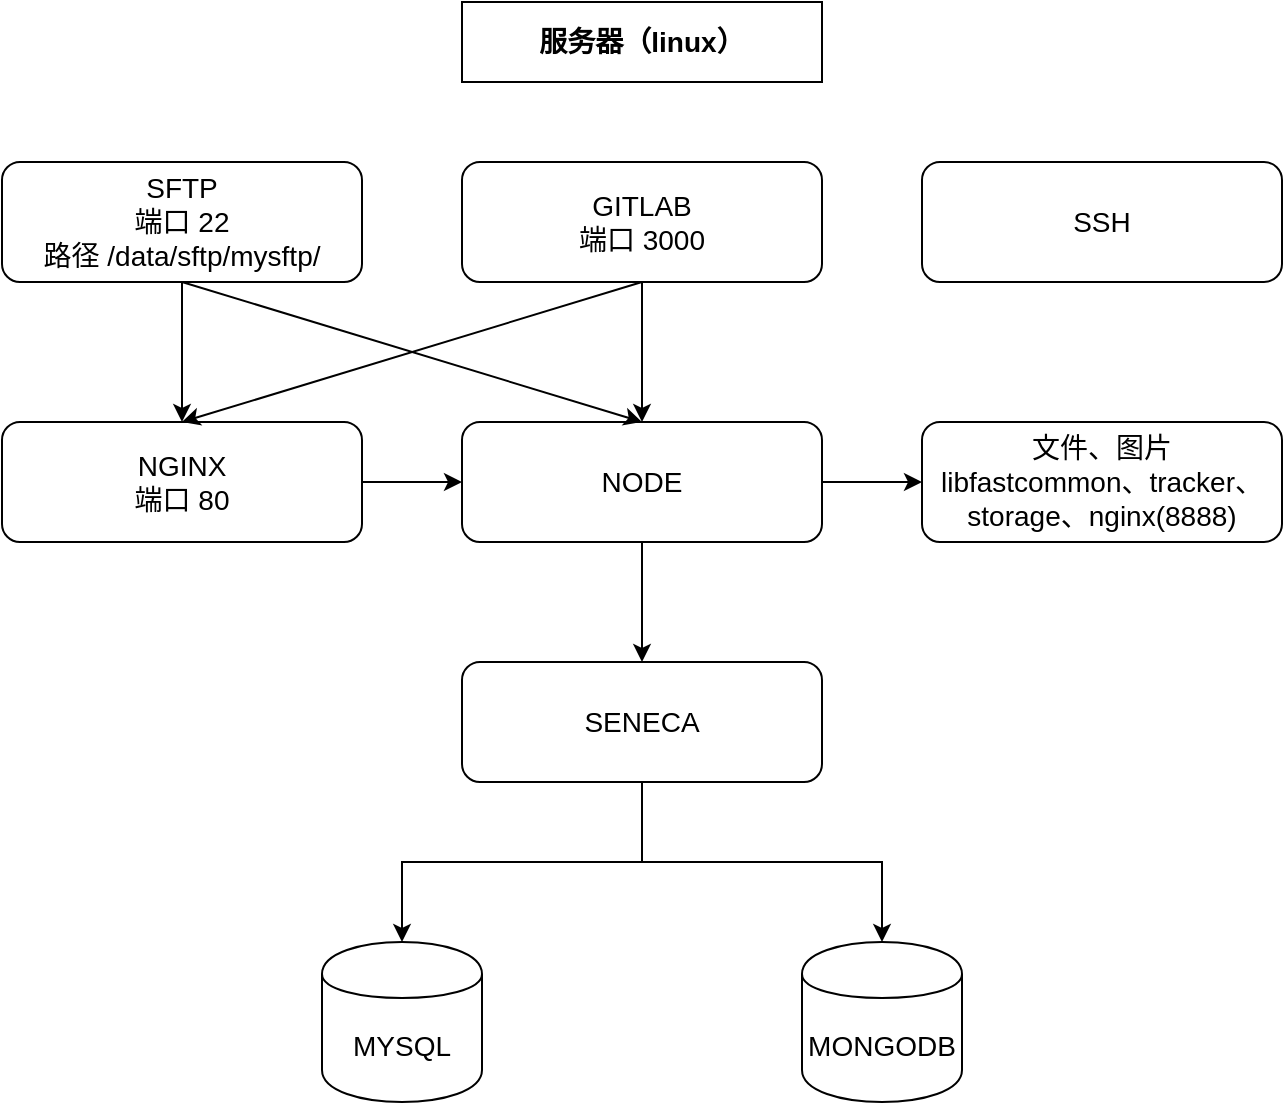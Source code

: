 <mxfile version="11.1.4" type="github"><diagram id="VRQW3Jt0eaMa1CC4UobA" name="Page-1"><mxGraphModel dx="901" dy="631" grid="1" gridSize="10" guides="1" tooltips="1" connect="1" arrows="1" fold="1" page="1" pageScale="1" pageWidth="827" pageHeight="1169" math="0" shadow="0"><root><mxCell id="0"/><mxCell id="1" parent="0"/><mxCell id="4vmc7MduP0g42sPAPMOg-2" value="服务器（linux）" style="rounded=0;whiteSpace=wrap;html=1;fontStyle=1;fontSize=14;" parent="1" vertex="1"><mxGeometry x="300" y="20" width="180" height="40" as="geometry"/></mxCell><mxCell id="4vmc7MduP0g42sPAPMOg-4" value="文件、图片&#10;libfastcommon、tracker、&#10;storage、nginx(8888)" style="rounded=1;whiteSpace=wrap;strokeWidth=1;fontSize=14;fontStyle=0;fontFamily=Helvetica;verticalAlign=middle;horizontal=1;spacing=0;" parent="1" vertex="1"><mxGeometry x="530" y="230" width="180" height="60" as="geometry"/></mxCell><mxCell id="yCcydIhPeO00OU6VGQBU-1" value="SFTP&#10;端口 22&#10;路径 /data/sftp/mysftp/" style="rounded=1;whiteSpace=wrap;strokeWidth=1;fontSize=14;fontStyle=0;fontFamily=Helvetica;verticalAlign=middle;horizontal=1;spacing=0;" vertex="1" parent="1"><mxGeometry x="70" y="100" width="180" height="60" as="geometry"/></mxCell><mxCell id="yCcydIhPeO00OU6VGQBU-22" style="edgeStyle=orthogonalEdgeStyle;rounded=0;orthogonalLoop=1;jettySize=auto;html=1;exitX=1;exitY=0.5;exitDx=0;exitDy=0;entryX=0;entryY=0.5;entryDx=0;entryDy=0;fontFamily=Helvetica;fontSize=14;" edge="1" parent="1" source="yCcydIhPeO00OU6VGQBU-2" target="4vmc7MduP0g42sPAPMOg-4"><mxGeometry relative="1" as="geometry"/></mxCell><mxCell id="yCcydIhPeO00OU6VGQBU-26" style="edgeStyle=orthogonalEdgeStyle;rounded=0;orthogonalLoop=1;jettySize=auto;html=1;exitX=0.5;exitY=1;exitDx=0;exitDy=0;entryX=0.5;entryY=0;entryDx=0;entryDy=0;fontFamily=Helvetica;fontSize=14;" edge="1" parent="1" source="yCcydIhPeO00OU6VGQBU-2" target="yCcydIhPeO00OU6VGQBU-23"><mxGeometry relative="1" as="geometry"/></mxCell><mxCell id="yCcydIhPeO00OU6VGQBU-2" value="NODE" style="rounded=1;whiteSpace=wrap;strokeWidth=1;fontSize=14;fontStyle=0;fontFamily=Helvetica;verticalAlign=middle;horizontal=1;spacing=0;" vertex="1" parent="1"><mxGeometry x="300" y="230" width="180" height="60" as="geometry"/></mxCell><mxCell id="yCcydIhPeO00OU6VGQBU-19" style="edgeStyle=orthogonalEdgeStyle;rounded=0;orthogonalLoop=1;jettySize=auto;html=1;entryX=0.5;entryY=0;entryDx=0;entryDy=0;fontFamily=Helvetica;fontSize=14;" edge="1" parent="1" source="yCcydIhPeO00OU6VGQBU-3" target="yCcydIhPeO00OU6VGQBU-2"><mxGeometry relative="1" as="geometry"/></mxCell><mxCell id="yCcydIhPeO00OU6VGQBU-3" value="GITLAB&#10;端口 3000" style="rounded=1;whiteSpace=wrap;strokeWidth=1;fontSize=14;fontStyle=0;fontFamily=Helvetica;verticalAlign=middle;horizontal=1;spacing=0;" vertex="1" parent="1"><mxGeometry x="300" y="100" width="180" height="60" as="geometry"/></mxCell><mxCell id="yCcydIhPeO00OU6VGQBU-25" style="edgeStyle=orthogonalEdgeStyle;rounded=0;orthogonalLoop=1;jettySize=auto;html=1;exitX=1;exitY=0.5;exitDx=0;exitDy=0;entryX=0;entryY=0.5;entryDx=0;entryDy=0;fontFamily=Helvetica;fontSize=14;" edge="1" parent="1" source="yCcydIhPeO00OU6VGQBU-5" target="yCcydIhPeO00OU6VGQBU-2"><mxGeometry relative="1" as="geometry"/></mxCell><mxCell id="yCcydIhPeO00OU6VGQBU-5" value="NGINX&#10;端口 80" style="rounded=1;whiteSpace=wrap;strokeWidth=1;fontSize=14;fontStyle=0;fontFamily=Helvetica;verticalAlign=middle;horizontal=1;spacing=0;" vertex="1" parent="1"><mxGeometry x="70" y="230" width="180" height="60" as="geometry"/></mxCell><mxCell id="yCcydIhPeO00OU6VGQBU-16" value="" style="endArrow=classic;html=1;fontFamily=Helvetica;fontSize=14;exitX=0.5;exitY=1;exitDx=0;exitDy=0;entryX=0.5;entryY=0;entryDx=0;entryDy=0;" edge="1" parent="1" source="yCcydIhPeO00OU6VGQBU-1" target="yCcydIhPeO00OU6VGQBU-5"><mxGeometry width="50" height="50" relative="1" as="geometry"><mxPoint x="70" y="420" as="sourcePoint"/><mxPoint x="120" y="370" as="targetPoint"/></mxGeometry></mxCell><mxCell id="yCcydIhPeO00OU6VGQBU-18" value="" style="endArrow=classic;html=1;fontFamily=Helvetica;fontSize=14;exitX=0.5;exitY=1;exitDx=0;exitDy=0;entryX=0.5;entryY=0;entryDx=0;entryDy=0;" edge="1" parent="1" source="yCcydIhPeO00OU6VGQBU-3" target="yCcydIhPeO00OU6VGQBU-5"><mxGeometry width="50" height="50" relative="1" as="geometry"><mxPoint x="70" y="420" as="sourcePoint"/><mxPoint x="160" y="190" as="targetPoint"/></mxGeometry></mxCell><mxCell id="yCcydIhPeO00OU6VGQBU-20" value="" style="endArrow=classic;html=1;fontFamily=Helvetica;fontSize=14;exitX=0.5;exitY=1;exitDx=0;exitDy=0;entryX=0.5;entryY=0;entryDx=0;entryDy=0;" edge="1" parent="1" source="yCcydIhPeO00OU6VGQBU-1" target="yCcydIhPeO00OU6VGQBU-2"><mxGeometry width="50" height="50" relative="1" as="geometry"><mxPoint x="70" y="420" as="sourcePoint"/><mxPoint x="120" y="370" as="targetPoint"/></mxGeometry></mxCell><mxCell id="yCcydIhPeO00OU6VGQBU-34" style="edgeStyle=orthogonalEdgeStyle;rounded=0;orthogonalLoop=1;jettySize=auto;html=1;exitX=0.5;exitY=1;exitDx=0;exitDy=0;entryX=0.5;entryY=0;entryDx=0;entryDy=0;fontFamily=Helvetica;fontSize=14;" edge="1" parent="1" source="yCcydIhPeO00OU6VGQBU-23" target="yCcydIhPeO00OU6VGQBU-31"><mxGeometry relative="1" as="geometry"/></mxCell><mxCell id="yCcydIhPeO00OU6VGQBU-35" style="edgeStyle=orthogonalEdgeStyle;rounded=0;orthogonalLoop=1;jettySize=auto;html=1;exitX=0.5;exitY=1;exitDx=0;exitDy=0;fontFamily=Helvetica;fontSize=14;" edge="1" parent="1" source="yCcydIhPeO00OU6VGQBU-23" target="yCcydIhPeO00OU6VGQBU-30"><mxGeometry relative="1" as="geometry"/></mxCell><mxCell id="yCcydIhPeO00OU6VGQBU-23" value="SENECA" style="rounded=1;whiteSpace=wrap;strokeWidth=1;fontSize=14;fontStyle=0;fontFamily=Helvetica;verticalAlign=middle;horizontal=1;spacing=0;" vertex="1" parent="1"><mxGeometry x="300" y="350" width="180" height="60" as="geometry"/></mxCell><mxCell id="yCcydIhPeO00OU6VGQBU-29" value="SSH" style="rounded=1;whiteSpace=wrap;strokeWidth=1;fontSize=14;fontStyle=0;fontFamily=Helvetica;verticalAlign=middle;horizontal=1;spacing=0;" vertex="1" parent="1"><mxGeometry x="530" y="100" width="180" height="60" as="geometry"/></mxCell><mxCell id="yCcydIhPeO00OU6VGQBU-30" value="&lt;span style=&quot;white-space: normal&quot;&gt;MYSQL&lt;br&gt;&lt;/span&gt;" style="shape=cylinder;whiteSpace=wrap;html=1;boundedLbl=1;backgroundOutline=1;strokeWidth=1;fontFamily=Helvetica;fontSize=14;" vertex="1" parent="1"><mxGeometry x="230" y="490" width="80" height="80" as="geometry"/></mxCell><mxCell id="yCcydIhPeO00OU6VGQBU-31" value="&lt;span style=&quot;white-space: normal&quot;&gt;MONGODB&lt;/span&gt;" style="shape=cylinder;whiteSpace=wrap;html=1;boundedLbl=1;backgroundOutline=1;strokeWidth=1;fontFamily=Helvetica;fontSize=14;" vertex="1" parent="1"><mxGeometry x="470" y="490" width="80" height="80" as="geometry"/></mxCell></root></mxGraphModel></diagram></mxfile>